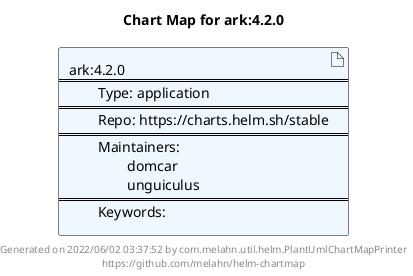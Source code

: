 @startuml
skinparam linetype ortho
skinparam backgroundColor white
skinparam usecaseBorderColor black
skinparam usecaseArrowColor LightSlateGray
skinparam artifactBorderColor black
skinparam artifactArrowColor LightSlateGray

title Chart Map for ark:4.2.0

'There is one referenced Helm Chart
artifact "ark:4.2.0\n====\n\tType: application\n====\n\tRepo: https://charts.helm.sh/stable\n====\n\tMaintainers: \n\t\tdomcar\n\t\tunguiculus\n====\n\tKeywords: " as ark_4_2_0 #AliceBlue

'There are 0 referenced Docker Images

'Chart Dependencies

center footer Generated on 2022/06/02 03:37:52 by com.melahn.util.helm.PlantUmlChartMapPrinter\nhttps://github.com/melahn/helm-chartmap
@enduml
